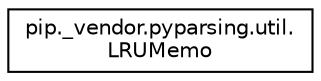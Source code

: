 digraph "Graphical Class Hierarchy"
{
 // LATEX_PDF_SIZE
  edge [fontname="Helvetica",fontsize="10",labelfontname="Helvetica",labelfontsize="10"];
  node [fontname="Helvetica",fontsize="10",shape=record];
  rankdir="LR";
  Node0 [label="pip._vendor.pyparsing.util.\lLRUMemo",height=0.2,width=0.4,color="black", fillcolor="white", style="filled",URL="$classpip_1_1__vendor_1_1pyparsing_1_1util_1_1LRUMemo.html",tooltip=" "];
}
